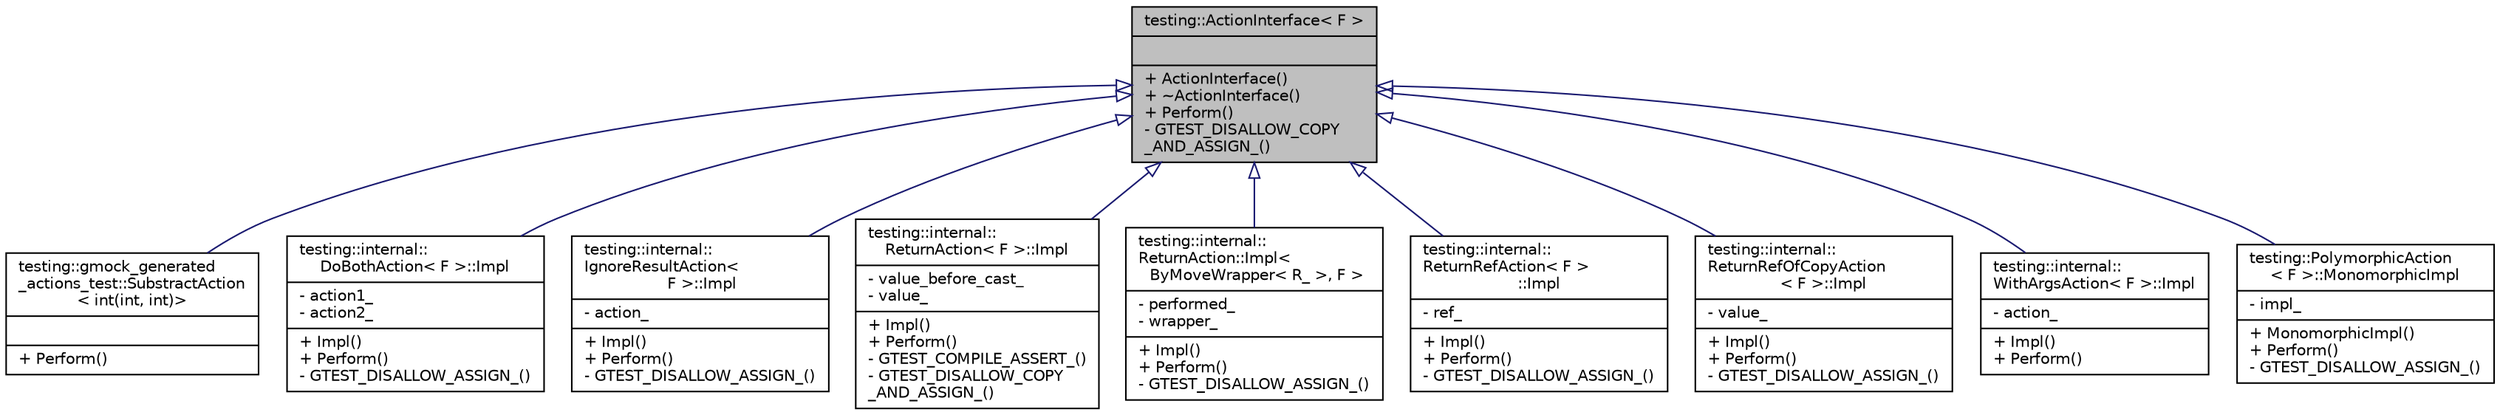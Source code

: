 digraph "testing::ActionInterface&lt; F &gt;"
{
  edge [fontname="Helvetica",fontsize="10",labelfontname="Helvetica",labelfontsize="10"];
  node [fontname="Helvetica",fontsize="10",shape=record];
  Node0 [label="{testing::ActionInterface\< F \>\n||+ ActionInterface()\l+ ~ActionInterface()\l+ Perform()\l- GTEST_DISALLOW_COPY\l_AND_ASSIGN_()\l}",height=0.2,width=0.4,color="black", fillcolor="grey75", style="filled", fontcolor="black"];
  Node0 -> Node1 [dir="back",color="midnightblue",fontsize="10",style="solid",arrowtail="onormal",fontname="Helvetica"];
  Node1 [label="{testing::gmock_generated\l_actions_test::SubstractAction\l\< int(int, int)\>\n||+ Perform()\l}",height=0.2,width=0.4,color="black", fillcolor="white", style="filled",URL="$d0/df5/classtesting_1_1gmock__generated__actions__test_1_1_substract_action.html"];
  Node0 -> Node2 [dir="back",color="midnightblue",fontsize="10",style="solid",arrowtail="onormal",fontname="Helvetica"];
  Node2 [label="{testing::internal::\lDoBothAction\< F \>::Impl\n|- action1_\l- action2_\l|+ Impl()\l+ Perform()\l- GTEST_DISALLOW_ASSIGN_()\l}",height=0.2,width=0.4,color="black", fillcolor="white", style="filled",URL="$d6/df8/classtesting_1_1internal_1_1_do_both_action_1_1_impl.html"];
  Node0 -> Node3 [dir="back",color="midnightblue",fontsize="10",style="solid",arrowtail="onormal",fontname="Helvetica"];
  Node3 [label="{testing::internal::\lIgnoreResultAction\<\l F \>::Impl\n|- action_\l|+ Impl()\l+ Perform()\l- GTEST_DISALLOW_ASSIGN_()\l}",height=0.2,width=0.4,color="black", fillcolor="white", style="filled",URL="$dd/d50/classtesting_1_1internal_1_1_ignore_result_action_1_1_impl.html"];
  Node0 -> Node4 [dir="back",color="midnightblue",fontsize="10",style="solid",arrowtail="onormal",fontname="Helvetica"];
  Node4 [label="{testing::internal::\lReturnAction\< F \>::Impl\n|- value_before_cast_\l- value_\l|+ Impl()\l+ Perform()\l- GTEST_COMPILE_ASSERT_()\l- GTEST_DISALLOW_COPY\l_AND_ASSIGN_()\l}",height=0.2,width=0.4,color="black", fillcolor="white", style="filled",URL="$d3/d7f/classtesting_1_1internal_1_1_return_action_1_1_impl.html"];
  Node0 -> Node5 [dir="back",color="midnightblue",fontsize="10",style="solid",arrowtail="onormal",fontname="Helvetica"];
  Node5 [label="{testing::internal::\lReturnAction::Impl\<\l ByMoveWrapper\< R_ \>, F \>\n|- performed_\l- wrapper_\l|+ Impl()\l+ Perform()\l- GTEST_DISALLOW_ASSIGN_()\l}",height=0.2,width=0.4,color="black", fillcolor="white", style="filled",URL="$df/d5e/classtesting_1_1internal_1_1_return_action_1_1_impl_3_01_by_move_wrapper_3_01_r___01_4_00_01_f_01_4.html"];
  Node0 -> Node6 [dir="back",color="midnightblue",fontsize="10",style="solid",arrowtail="onormal",fontname="Helvetica"];
  Node6 [label="{testing::internal::\lReturnRefAction\< F \>\l::Impl\n|- ref_\l|+ Impl()\l+ Perform()\l- GTEST_DISALLOW_ASSIGN_()\l}",height=0.2,width=0.4,color="black", fillcolor="white", style="filled",URL="$d5/d73/classtesting_1_1internal_1_1_return_ref_action_1_1_impl.html"];
  Node0 -> Node7 [dir="back",color="midnightblue",fontsize="10",style="solid",arrowtail="onormal",fontname="Helvetica"];
  Node7 [label="{testing::internal::\lReturnRefOfCopyAction\l\< F \>::Impl\n|- value_\l|+ Impl()\l+ Perform()\l- GTEST_DISALLOW_ASSIGN_()\l}",height=0.2,width=0.4,color="black", fillcolor="white", style="filled",URL="$d7/dc6/classtesting_1_1internal_1_1_return_ref_of_copy_action_1_1_impl.html"];
  Node0 -> Node8 [dir="back",color="midnightblue",fontsize="10",style="solid",arrowtail="onormal",fontname="Helvetica"];
  Node8 [label="{testing::internal::\lWithArgsAction\< F \>::Impl\n|- action_\l|+ Impl()\l+ Perform()\l}",height=0.2,width=0.4,color="black", fillcolor="white", style="filled",URL="$d8/ddc/classtesting_1_1internal_1_1_with_args_action_1_1_impl.html"];
  Node0 -> Node9 [dir="back",color="midnightblue",fontsize="10",style="solid",arrowtail="onormal",fontname="Helvetica"];
  Node9 [label="{testing::PolymorphicAction\l\< F \>::MonomorphicImpl\n|- impl_\l|+ MonomorphicImpl()\l+ Perform()\l- GTEST_DISALLOW_ASSIGN_()\l}",height=0.2,width=0.4,color="black", fillcolor="white", style="filled",URL="$dc/d47/classtesting_1_1_polymorphic_action_1_1_monomorphic_impl.html"];
}
